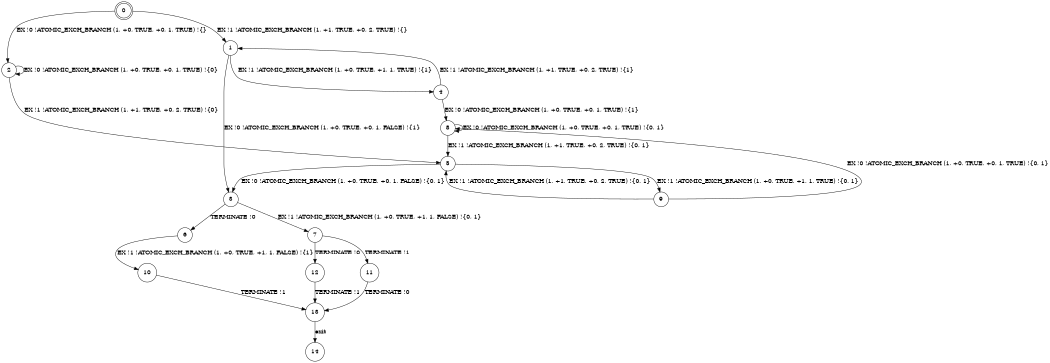digraph BCG {
size = "7, 10.5";
center = TRUE;
node [shape = circle];
0 [peripheries = 2];
0 -> 1 [label = "EX !1 !ATOMIC_EXCH_BRANCH (1, +1, TRUE, +0, 2, TRUE) !{}"];
0 -> 2 [label = "EX !0 !ATOMIC_EXCH_BRANCH (1, +0, TRUE, +0, 1, TRUE) !{}"];
1 -> 3 [label = "EX !0 !ATOMIC_EXCH_BRANCH (1, +0, TRUE, +0, 1, FALSE) !{1}"];
1 -> 4 [label = "EX !1 !ATOMIC_EXCH_BRANCH (1, +0, TRUE, +1, 1, TRUE) !{1}"];
2 -> 5 [label = "EX !1 !ATOMIC_EXCH_BRANCH (1, +1, TRUE, +0, 2, TRUE) !{0}"];
2 -> 2 [label = "EX !0 !ATOMIC_EXCH_BRANCH (1, +0, TRUE, +0, 1, TRUE) !{0}"];
3 -> 6 [label = "TERMINATE !0"];
3 -> 7 [label = "EX !1 !ATOMIC_EXCH_BRANCH (1, +0, TRUE, +1, 1, FALSE) !{0, 1}"];
4 -> 8 [label = "EX !0 !ATOMIC_EXCH_BRANCH (1, +0, TRUE, +0, 1, TRUE) !{1}"];
4 -> 1 [label = "EX !1 !ATOMIC_EXCH_BRANCH (1, +1, TRUE, +0, 2, TRUE) !{1}"];
5 -> 9 [label = "EX !1 !ATOMIC_EXCH_BRANCH (1, +0, TRUE, +1, 1, TRUE) !{0, 1}"];
5 -> 3 [label = "EX !0 !ATOMIC_EXCH_BRANCH (1, +0, TRUE, +0, 1, FALSE) !{0, 1}"];
6 -> 10 [label = "EX !1 !ATOMIC_EXCH_BRANCH (1, +0, TRUE, +1, 1, FALSE) !{1}"];
7 -> 11 [label = "TERMINATE !1"];
7 -> 12 [label = "TERMINATE !0"];
8 -> 5 [label = "EX !1 !ATOMIC_EXCH_BRANCH (1, +1, TRUE, +0, 2, TRUE) !{0, 1}"];
8 -> 8 [label = "EX !0 !ATOMIC_EXCH_BRANCH (1, +0, TRUE, +0, 1, TRUE) !{0, 1}"];
9 -> 5 [label = "EX !1 !ATOMIC_EXCH_BRANCH (1, +1, TRUE, +0, 2, TRUE) !{0, 1}"];
9 -> 8 [label = "EX !0 !ATOMIC_EXCH_BRANCH (1, +0, TRUE, +0, 1, TRUE) !{0, 1}"];
10 -> 13 [label = "TERMINATE !1"];
11 -> 13 [label = "TERMINATE !0"];
12 -> 13 [label = "TERMINATE !1"];
13 -> 14 [label = "exit"];
}
